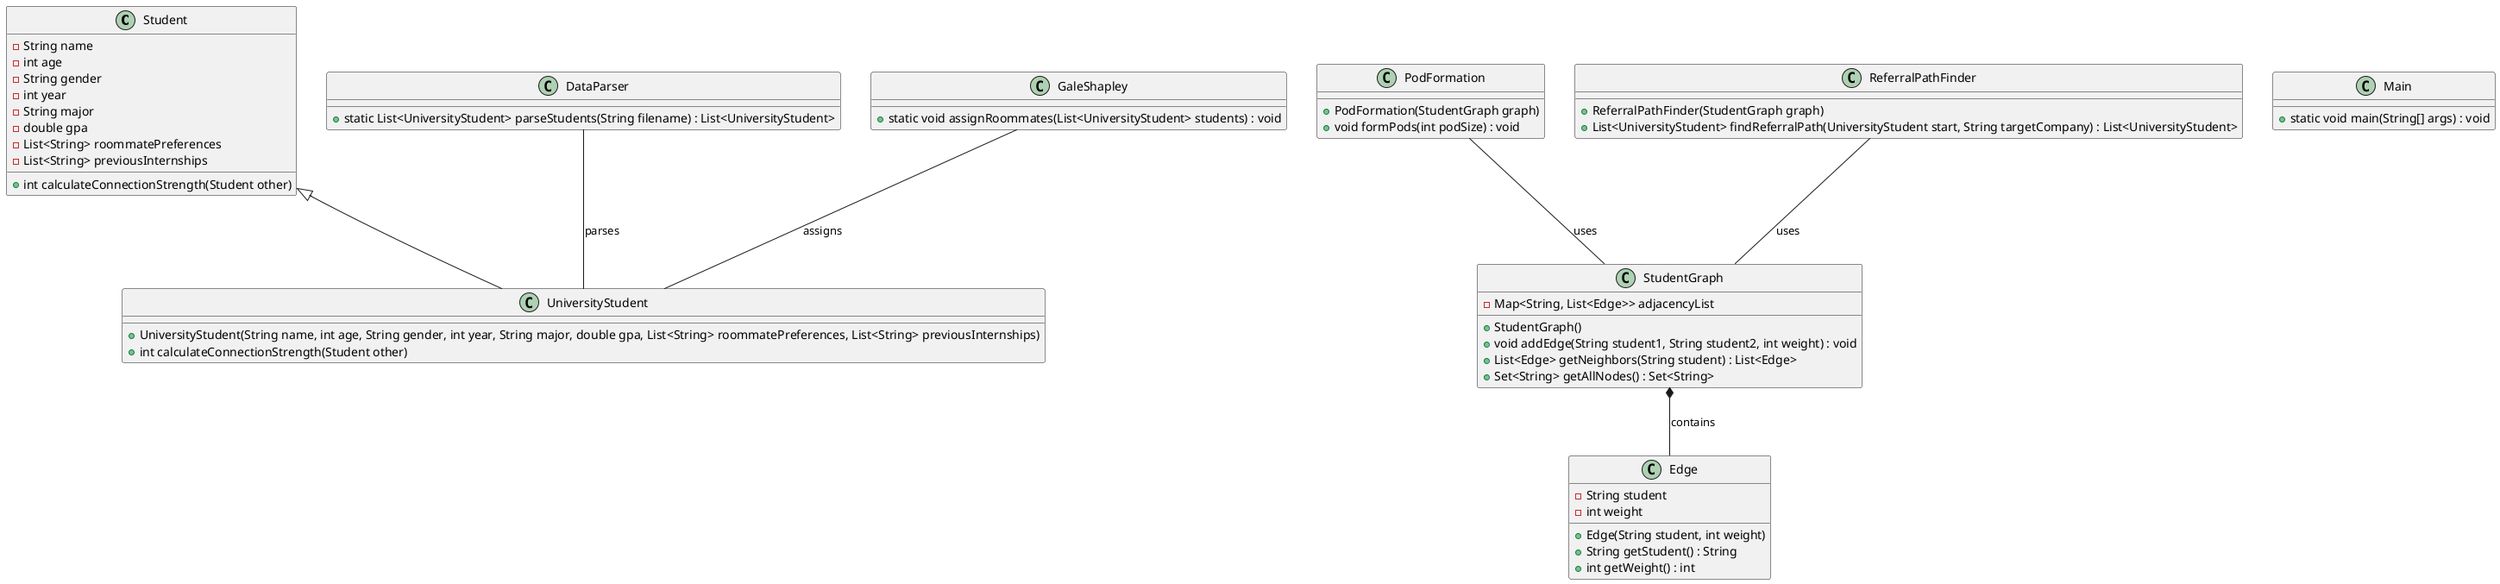 @startuml
class Student {
  - String name
  - int age
  - String gender
  - int year
  - String major
  - double gpa
  - List<String> roommatePreferences
  - List<String> previousInternships
  + int calculateConnectionStrength(Student other)
}

class UniversityStudent {
  + UniversityStudent(String name, int age, String gender, int year, String major, double gpa, List<String> roommatePreferences, List<String> previousInternships)
  + int calculateConnectionStrength(Student other)
}

class DataParser {
  + static List<UniversityStudent> parseStudents(String filename) : List<UniversityStudent>
}

class GaleShapley {
  + static void assignRoommates(List<UniversityStudent> students) : void
}

class PodFormation {
  + PodFormation(StudentGraph graph)
  + void formPods(int podSize) : void
}

class ReferralPathFinder {
  + ReferralPathFinder(StudentGraph graph)
  + List<UniversityStudent> findReferralPath(UniversityStudent start, String targetCompany) : List<UniversityStudent>
}

class StudentGraph {
  - Map<String, List<Edge>> adjacencyList
  + StudentGraph()
  + void addEdge(String student1, String student2, int weight) : void
  + List<Edge> getNeighbors(String student) : List<Edge>
  + Set<String> getAllNodes() : Set<String>
}

class Edge {
  - String student
  - int weight
  + Edge(String student, int weight)
  + String getStudent() : String
  + int getWeight() : int
}

class Main {
  + static void main(String[] args) : void
}

Student <|-- UniversityStudent
DataParser -- UniversityStudent : parses
GaleShapley -- UniversityStudent : assigns
PodFormation -- StudentGraph : uses
ReferralPathFinder -- StudentGraph : uses
StudentGraph *-- Edge : contains
@enduml